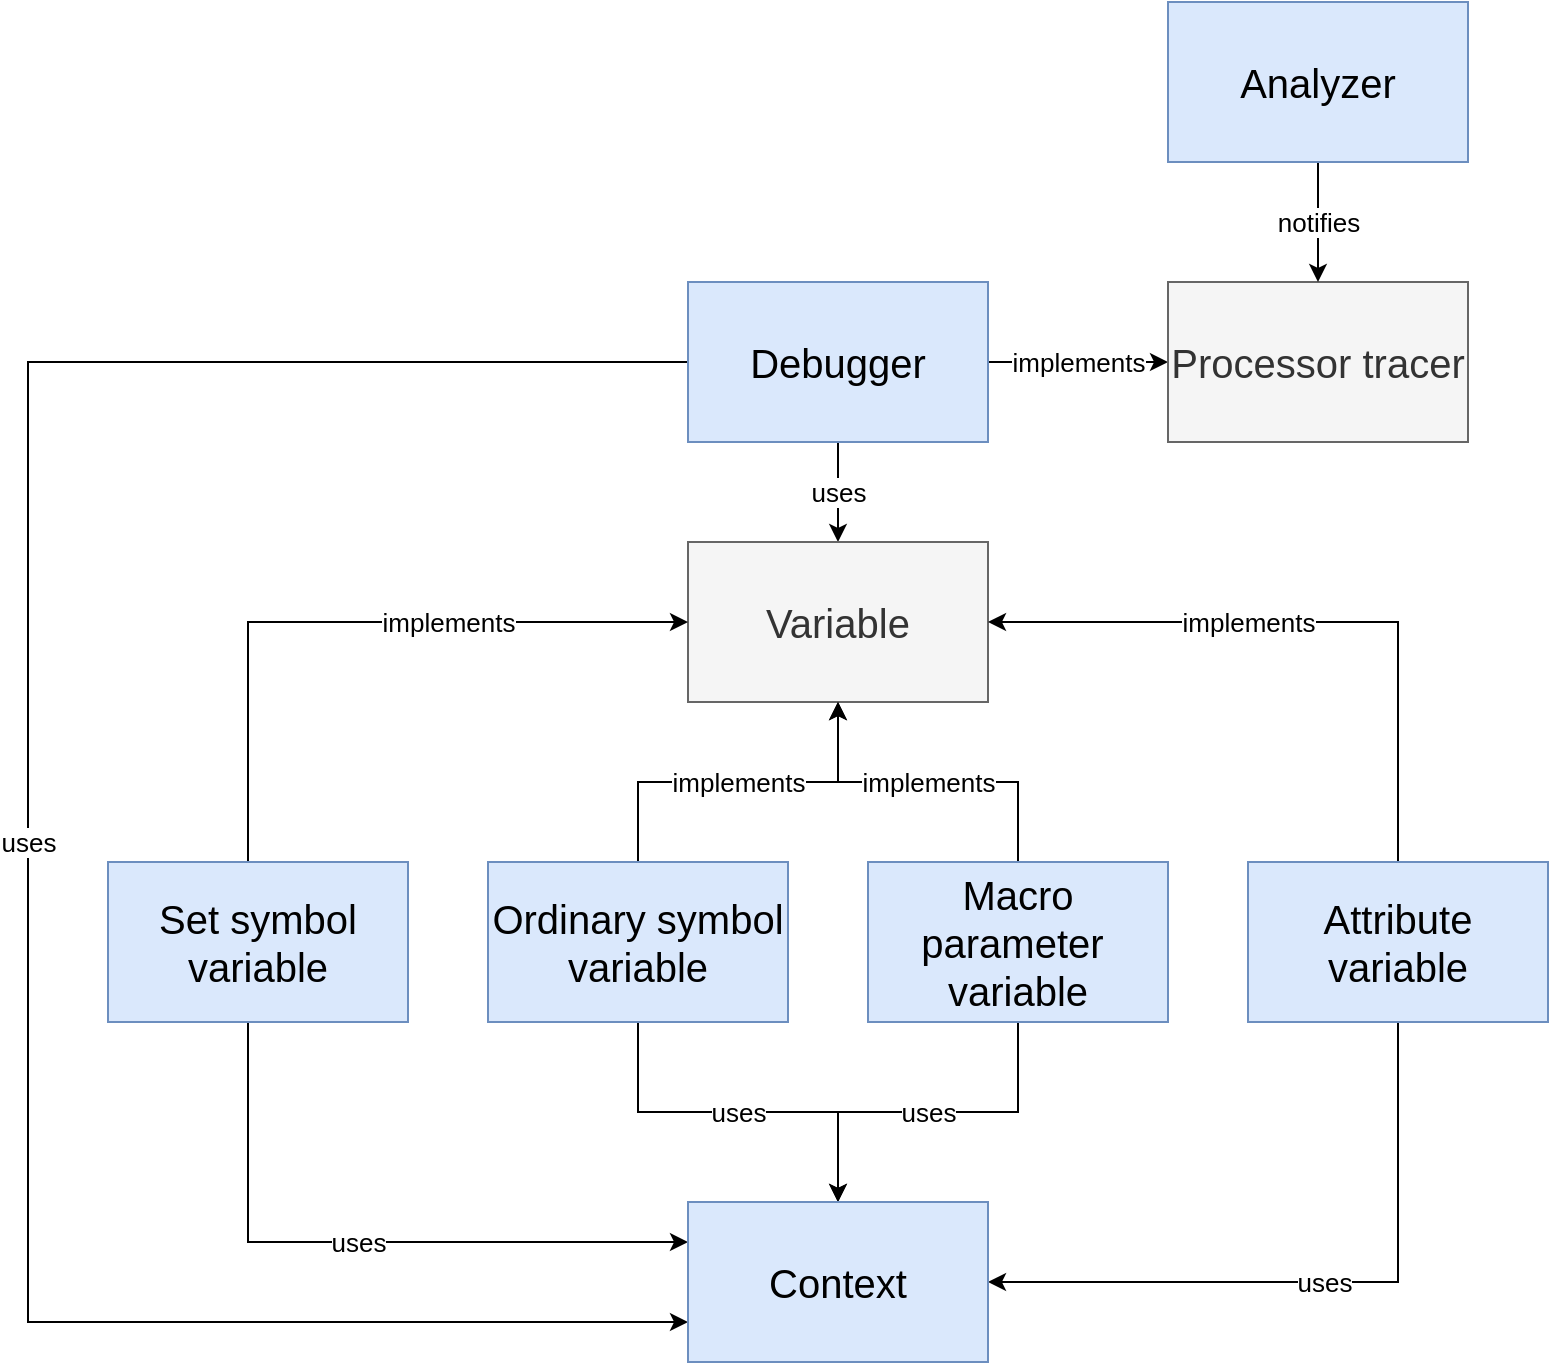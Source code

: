 <mxfile version="12.8.5" type="device"><diagram id="trd9cYVxJuldYeS37cQ7" name="Page-1"><mxGraphModel dx="2427" dy="1113" grid="1" gridSize="10" guides="1" tooltips="1" connect="1" arrows="1" fold="1" page="0" pageScale="1" pageWidth="850" pageHeight="1100" math="0" shadow="0"><root><mxCell id="0"/><mxCell id="1" parent="0"/><mxCell id="Z99mxahjsqHKAG8_txQ8-4" value="implements" style="edgeStyle=orthogonalEdgeStyle;rounded=0;orthogonalLoop=1;jettySize=auto;html=1;entryX=0;entryY=0.5;entryDx=0;entryDy=0;fontSize=13;" edge="1" parent="1" source="cRrUmFHNwnfsg5DdPiDe-7" target="Z99mxahjsqHKAG8_txQ8-1"><mxGeometry relative="1" as="geometry"/></mxCell><mxCell id="Z99mxahjsqHKAG8_txQ8-10" value="uses" style="edgeStyle=orthogonalEdgeStyle;rounded=0;orthogonalLoop=1;jettySize=auto;html=1;fontSize=13;" edge="1" parent="1" source="cRrUmFHNwnfsg5DdPiDe-7" target="Z99mxahjsqHKAG8_txQ8-5"><mxGeometry relative="1" as="geometry"/></mxCell><mxCell id="Z99mxahjsqHKAG8_txQ8-26" value="uses" style="edgeStyle=orthogonalEdgeStyle;rounded=0;orthogonalLoop=1;jettySize=auto;html=1;entryX=0;entryY=0.75;entryDx=0;entryDy=0;fontSize=13;" edge="1" parent="1" source="cRrUmFHNwnfsg5DdPiDe-7" target="Z99mxahjsqHKAG8_txQ8-16"><mxGeometry relative="1" as="geometry"><Array as="points"><mxPoint x="-100" y="340"/><mxPoint x="-100" y="820"/></Array></mxGeometry></mxCell><mxCell id="cRrUmFHNwnfsg5DdPiDe-7" value="Debugger" style="rounded=0;whiteSpace=wrap;html=1;fillColor=#dae8fc;strokeColor=#6c8ebf;fontSize=20;" parent="1" vertex="1"><mxGeometry x="230" y="300" width="150" height="80" as="geometry"/></mxCell><mxCell id="Z99mxahjsqHKAG8_txQ8-1" value="Processor tracer" style="rounded=0;whiteSpace=wrap;html=1;fillColor=#f5f5f5;strokeColor=#666666;fontSize=20;fontColor=#333333;" vertex="1" parent="1"><mxGeometry x="470" y="300" width="150" height="80" as="geometry"/></mxCell><mxCell id="Z99mxahjsqHKAG8_txQ8-3" value="notifies" style="edgeStyle=orthogonalEdgeStyle;rounded=0;orthogonalLoop=1;jettySize=auto;html=1;entryX=0.5;entryY=0;entryDx=0;entryDy=0;fontSize=13;" edge="1" parent="1" source="Z99mxahjsqHKAG8_txQ8-2" target="Z99mxahjsqHKAG8_txQ8-1"><mxGeometry relative="1" as="geometry"><Array as="points"/></mxGeometry></mxCell><mxCell id="Z99mxahjsqHKAG8_txQ8-2" value="Analyzer" style="rounded=0;whiteSpace=wrap;html=1;fillColor=#dae8fc;strokeColor=#6c8ebf;fontSize=20;" vertex="1" parent="1"><mxGeometry x="470" y="160" width="150" height="80" as="geometry"/></mxCell><mxCell id="Z99mxahjsqHKAG8_txQ8-5" value="Variable" style="rounded=0;whiteSpace=wrap;html=1;fillColor=#f5f5f5;strokeColor=#666666;fontSize=20;fontColor=#333333;" vertex="1" parent="1"><mxGeometry x="230" y="430" width="150" height="80" as="geometry"/></mxCell><mxCell id="Z99mxahjsqHKAG8_txQ8-11" value="implements" style="edgeStyle=orthogonalEdgeStyle;rounded=0;orthogonalLoop=1;jettySize=auto;html=1;entryX=0;entryY=0.5;entryDx=0;entryDy=0;fontSize=13;" edge="1" parent="1" source="Z99mxahjsqHKAG8_txQ8-6" target="Z99mxahjsqHKAG8_txQ8-5"><mxGeometry x="0.294" relative="1" as="geometry"><Array as="points"><mxPoint x="10" y="470"/></Array><mxPoint as="offset"/></mxGeometry></mxCell><mxCell id="Z99mxahjsqHKAG8_txQ8-17" value="uses" style="edgeStyle=orthogonalEdgeStyle;rounded=0;orthogonalLoop=1;jettySize=auto;html=1;entryX=0;entryY=0.25;entryDx=0;entryDy=0;fontSize=13;" edge="1" parent="1" source="Z99mxahjsqHKAG8_txQ8-6" target="Z99mxahjsqHKAG8_txQ8-16"><mxGeometry relative="1" as="geometry"><Array as="points"><mxPoint x="10" y="780"/></Array></mxGeometry></mxCell><mxCell id="Z99mxahjsqHKAG8_txQ8-6" value="Set symbol variable" style="rounded=0;whiteSpace=wrap;html=1;fillColor=#dae8fc;strokeColor=#6c8ebf;fontSize=20;" vertex="1" parent="1"><mxGeometry x="-60" y="590" width="150" height="80" as="geometry"/></mxCell><mxCell id="Z99mxahjsqHKAG8_txQ8-12" value="implements" style="edgeStyle=orthogonalEdgeStyle;rounded=0;orthogonalLoop=1;jettySize=auto;html=1;entryX=0.5;entryY=1;entryDx=0;entryDy=0;fontSize=13;" edge="1" parent="1" source="Z99mxahjsqHKAG8_txQ8-7" target="Z99mxahjsqHKAG8_txQ8-5"><mxGeometry relative="1" as="geometry"/></mxCell><mxCell id="Z99mxahjsqHKAG8_txQ8-18" value="uses" style="edgeStyle=orthogonalEdgeStyle;rounded=0;orthogonalLoop=1;jettySize=auto;html=1;entryX=0.5;entryY=0;entryDx=0;entryDy=0;fontSize=13;" edge="1" parent="1" source="Z99mxahjsqHKAG8_txQ8-7" target="Z99mxahjsqHKAG8_txQ8-16"><mxGeometry relative="1" as="geometry"/></mxCell><mxCell id="Z99mxahjsqHKAG8_txQ8-7" value="Ordinary symbol variable" style="rounded=0;whiteSpace=wrap;html=1;fillColor=#dae8fc;strokeColor=#6c8ebf;fontSize=20;" vertex="1" parent="1"><mxGeometry x="130" y="590" width="150" height="80" as="geometry"/></mxCell><mxCell id="Z99mxahjsqHKAG8_txQ8-13" value="implements" style="edgeStyle=orthogonalEdgeStyle;rounded=0;orthogonalLoop=1;jettySize=auto;html=1;entryX=0.5;entryY=1;entryDx=0;entryDy=0;fontSize=13;" edge="1" parent="1" source="Z99mxahjsqHKAG8_txQ8-8" target="Z99mxahjsqHKAG8_txQ8-5"><mxGeometry relative="1" as="geometry"/></mxCell><mxCell id="Z99mxahjsqHKAG8_txQ8-19" value="uses" style="edgeStyle=orthogonalEdgeStyle;rounded=0;orthogonalLoop=1;jettySize=auto;html=1;entryX=0.5;entryY=0;entryDx=0;entryDy=0;fontSize=13;" edge="1" parent="1" source="Z99mxahjsqHKAG8_txQ8-8" target="Z99mxahjsqHKAG8_txQ8-16"><mxGeometry relative="1" as="geometry"/></mxCell><mxCell id="Z99mxahjsqHKAG8_txQ8-8" value="Macro parameter&amp;nbsp; variable" style="rounded=0;whiteSpace=wrap;html=1;fillColor=#dae8fc;strokeColor=#6c8ebf;fontSize=20;" vertex="1" parent="1"><mxGeometry x="320" y="590" width="150" height="80" as="geometry"/></mxCell><mxCell id="Z99mxahjsqHKAG8_txQ8-14" value="implements" style="edgeStyle=orthogonalEdgeStyle;rounded=0;orthogonalLoop=1;jettySize=auto;html=1;entryX=1;entryY=0.5;entryDx=0;entryDy=0;fontSize=13;" edge="1" parent="1" source="Z99mxahjsqHKAG8_txQ8-9" target="Z99mxahjsqHKAG8_txQ8-5"><mxGeometry x="0.2" relative="1" as="geometry"><Array as="points"><mxPoint x="585" y="470"/></Array><mxPoint as="offset"/></mxGeometry></mxCell><mxCell id="Z99mxahjsqHKAG8_txQ8-23" value="uses" style="edgeStyle=orthogonalEdgeStyle;rounded=0;orthogonalLoop=1;jettySize=auto;html=1;entryX=1;entryY=0.5;entryDx=0;entryDy=0;fontSize=13;" edge="1" parent="1" source="Z99mxahjsqHKAG8_txQ8-9" target="Z99mxahjsqHKAG8_txQ8-16"><mxGeometry relative="1" as="geometry"><Array as="points"><mxPoint x="585" y="800"/></Array></mxGeometry></mxCell><mxCell id="Z99mxahjsqHKAG8_txQ8-9" value="Attribute variable" style="rounded=0;whiteSpace=wrap;html=1;fillColor=#dae8fc;strokeColor=#6c8ebf;fontSize=20;" vertex="1" parent="1"><mxGeometry x="510" y="590" width="150" height="80" as="geometry"/></mxCell><mxCell id="Z99mxahjsqHKAG8_txQ8-16" value="Context" style="rounded=0;whiteSpace=wrap;html=1;fillColor=#dae8fc;strokeColor=#6c8ebf;fontSize=20;" vertex="1" parent="1"><mxGeometry x="230" y="760" width="150" height="80" as="geometry"/></mxCell></root></mxGraphModel></diagram></mxfile>